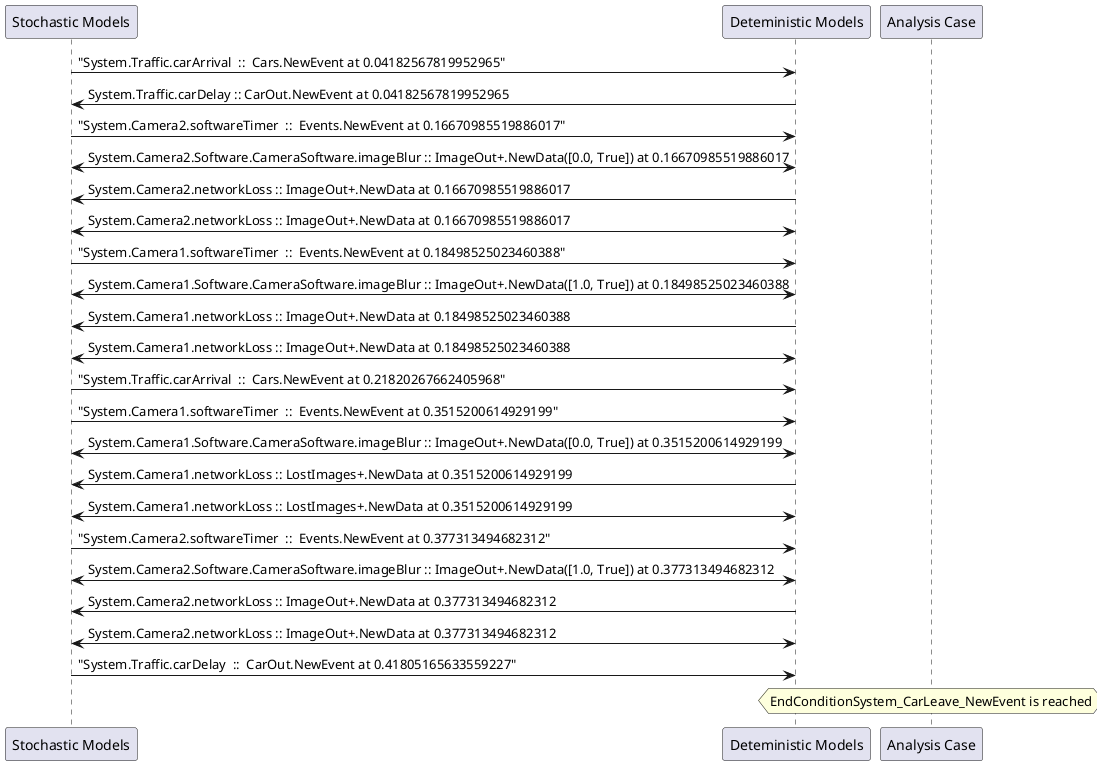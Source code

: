 
	@startuml
	participant "Stochastic Models" as stochmodel
	participant "Deteministic Models" as detmodel
	participant "Analysis Case" as analysis
	{17837_stop} stochmodel -> detmodel : "System.Traffic.carArrival  ::  Cars.NewEvent at 0.04182567819952965"
{17846_start} detmodel -> stochmodel : System.Traffic.carDelay :: CarOut.NewEvent at 0.04182567819952965
{17821_stop} stochmodel -> detmodel : "System.Camera2.softwareTimer  ::  Events.NewEvent at 0.16670985519886017"
detmodel <-> stochmodel : System.Camera2.Software.CameraSoftware.imageBlur :: ImageOut+.NewData([0.0, True]) at 0.16670985519886017
detmodel -> stochmodel : System.Camera2.networkLoss :: ImageOut+.NewData at 0.16670985519886017
detmodel <-> stochmodel : System.Camera2.networkLoss :: ImageOut+.NewData at 0.16670985519886017
{17805_stop} stochmodel -> detmodel : "System.Camera1.softwareTimer  ::  Events.NewEvent at 0.18498525023460388"
detmodel <-> stochmodel : System.Camera1.Software.CameraSoftware.imageBlur :: ImageOut+.NewData([1.0, True]) at 0.18498525023460388
detmodel -> stochmodel : System.Camera1.networkLoss :: ImageOut+.NewData at 0.18498525023460388
detmodel <-> stochmodel : System.Camera1.networkLoss :: ImageOut+.NewData at 0.18498525023460388
{17838_stop} stochmodel -> detmodel : "System.Traffic.carArrival  ::  Cars.NewEvent at 0.21820267662405968"
{17806_stop} stochmodel -> detmodel : "System.Camera1.softwareTimer  ::  Events.NewEvent at 0.3515200614929199"
detmodel <-> stochmodel : System.Camera1.Software.CameraSoftware.imageBlur :: ImageOut+.NewData([0.0, True]) at 0.3515200614929199
detmodel -> stochmodel : System.Camera1.networkLoss :: LostImages+.NewData at 0.3515200614929199
detmodel <-> stochmodel : System.Camera1.networkLoss :: LostImages+.NewData at 0.3515200614929199
{17822_stop} stochmodel -> detmodel : "System.Camera2.softwareTimer  ::  Events.NewEvent at 0.377313494682312"
detmodel <-> stochmodel : System.Camera2.Software.CameraSoftware.imageBlur :: ImageOut+.NewData([1.0, True]) at 0.377313494682312
detmodel -> stochmodel : System.Camera2.networkLoss :: ImageOut+.NewData at 0.377313494682312
detmodel <-> stochmodel : System.Camera2.networkLoss :: ImageOut+.NewData at 0.377313494682312
{17846_stop} stochmodel -> detmodel : "System.Traffic.carDelay  ::  CarOut.NewEvent at 0.41805165633559227"
{17846_start} <-> {17846_stop} : delay
hnote over analysis 
EndConditionSystem_CarLeave_NewEvent is reached
endnote
@enduml